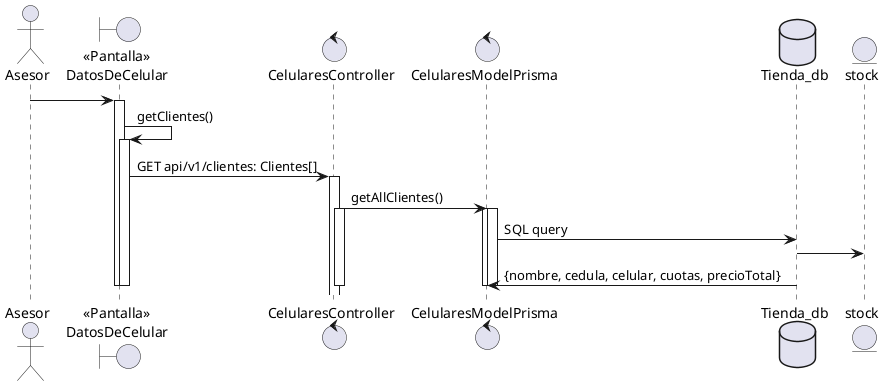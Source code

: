 @startuml
actor "Asesor" as actorAsesor
boundary "<<Pantalla>>\nDatosDeCelular" as boundryPantallaDatosDeCelular

actorAsesor -> boundryPantallaDatosDeCelular
activate boundryPantallaDatosDeCelular
    boundryPantallaDatosDeCelular -> boundryPantallaDatosDeCelular: getClientes()
    activate boundryPantallaDatosDeCelular
        control "CelularesController" as celularesController
            control "CelularesModelPrisma" as celularesModelPrisma
            boundryPantallaDatosDeCelular -> celularesController: GET api/v1/clientes: Clientes[]
            activate celularesController
                celularesController -> celularesModelPrisma: getAllClientes()
                activate celularesController
                    database "Tienda_db" as dbTienda
                    entity stock
                    
                    activate celularesModelPrisma
                        activate celularesModelPrisma
                            celularesModelPrisma -> dbTienda: SQL query
                            dbTienda -> stock
                            dbTienda -> celularesModelPrisma: {nombre, cedula, celular, cuotas, precioTotal}
                        deactivate

                    deactivate
                deactivate
        deactivate
    deactivate
deactivate
@enduml